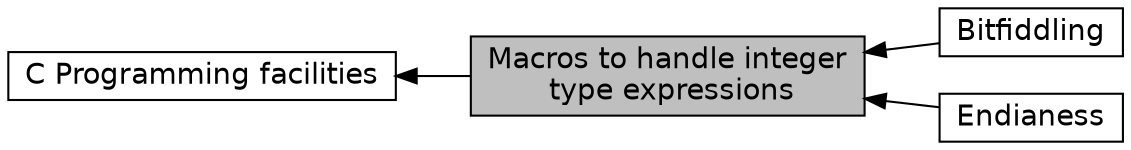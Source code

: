 digraph "Macros to handle integer type expressions"
{
  edge [fontname="Helvetica",fontsize="14",labelfontname="Helvetica",labelfontsize="14"];
  node [fontname="Helvetica",fontsize="14",shape=box];
  rankdir=LR;
  Node1 [label="Macros to handle integer\l type expressions",height=0.2,width=0.4,color="black", fillcolor="grey75", style="filled", fontcolor="black",tooltip=" "];
  Node2 [label="C Programming facilities",height=0.2,width=0.4,color="black", fillcolor="white", style="filled",URL="$group__code__augmenting.html",tooltip=" "];
  Node3 [label="Bitfiddling",height=0.2,width=0.4,color="black", fillcolor="white", style="filled",URL="$group__bitfiddling.html",tooltip="Bit fiddling of low order bits."];
  Node4 [label="Endianess",height=0.2,width=0.4,color="black", fillcolor="white", style="filled",URL="$group__endianess.html",tooltip="Help to handle endianess problems of different kind."];
  Node2->Node1 [shape=plaintext, dir="back", style="solid"];
  Node1->Node3 [shape=plaintext, dir="back", style="solid"];
  Node1->Node4 [shape=plaintext, dir="back", style="solid"];
}
